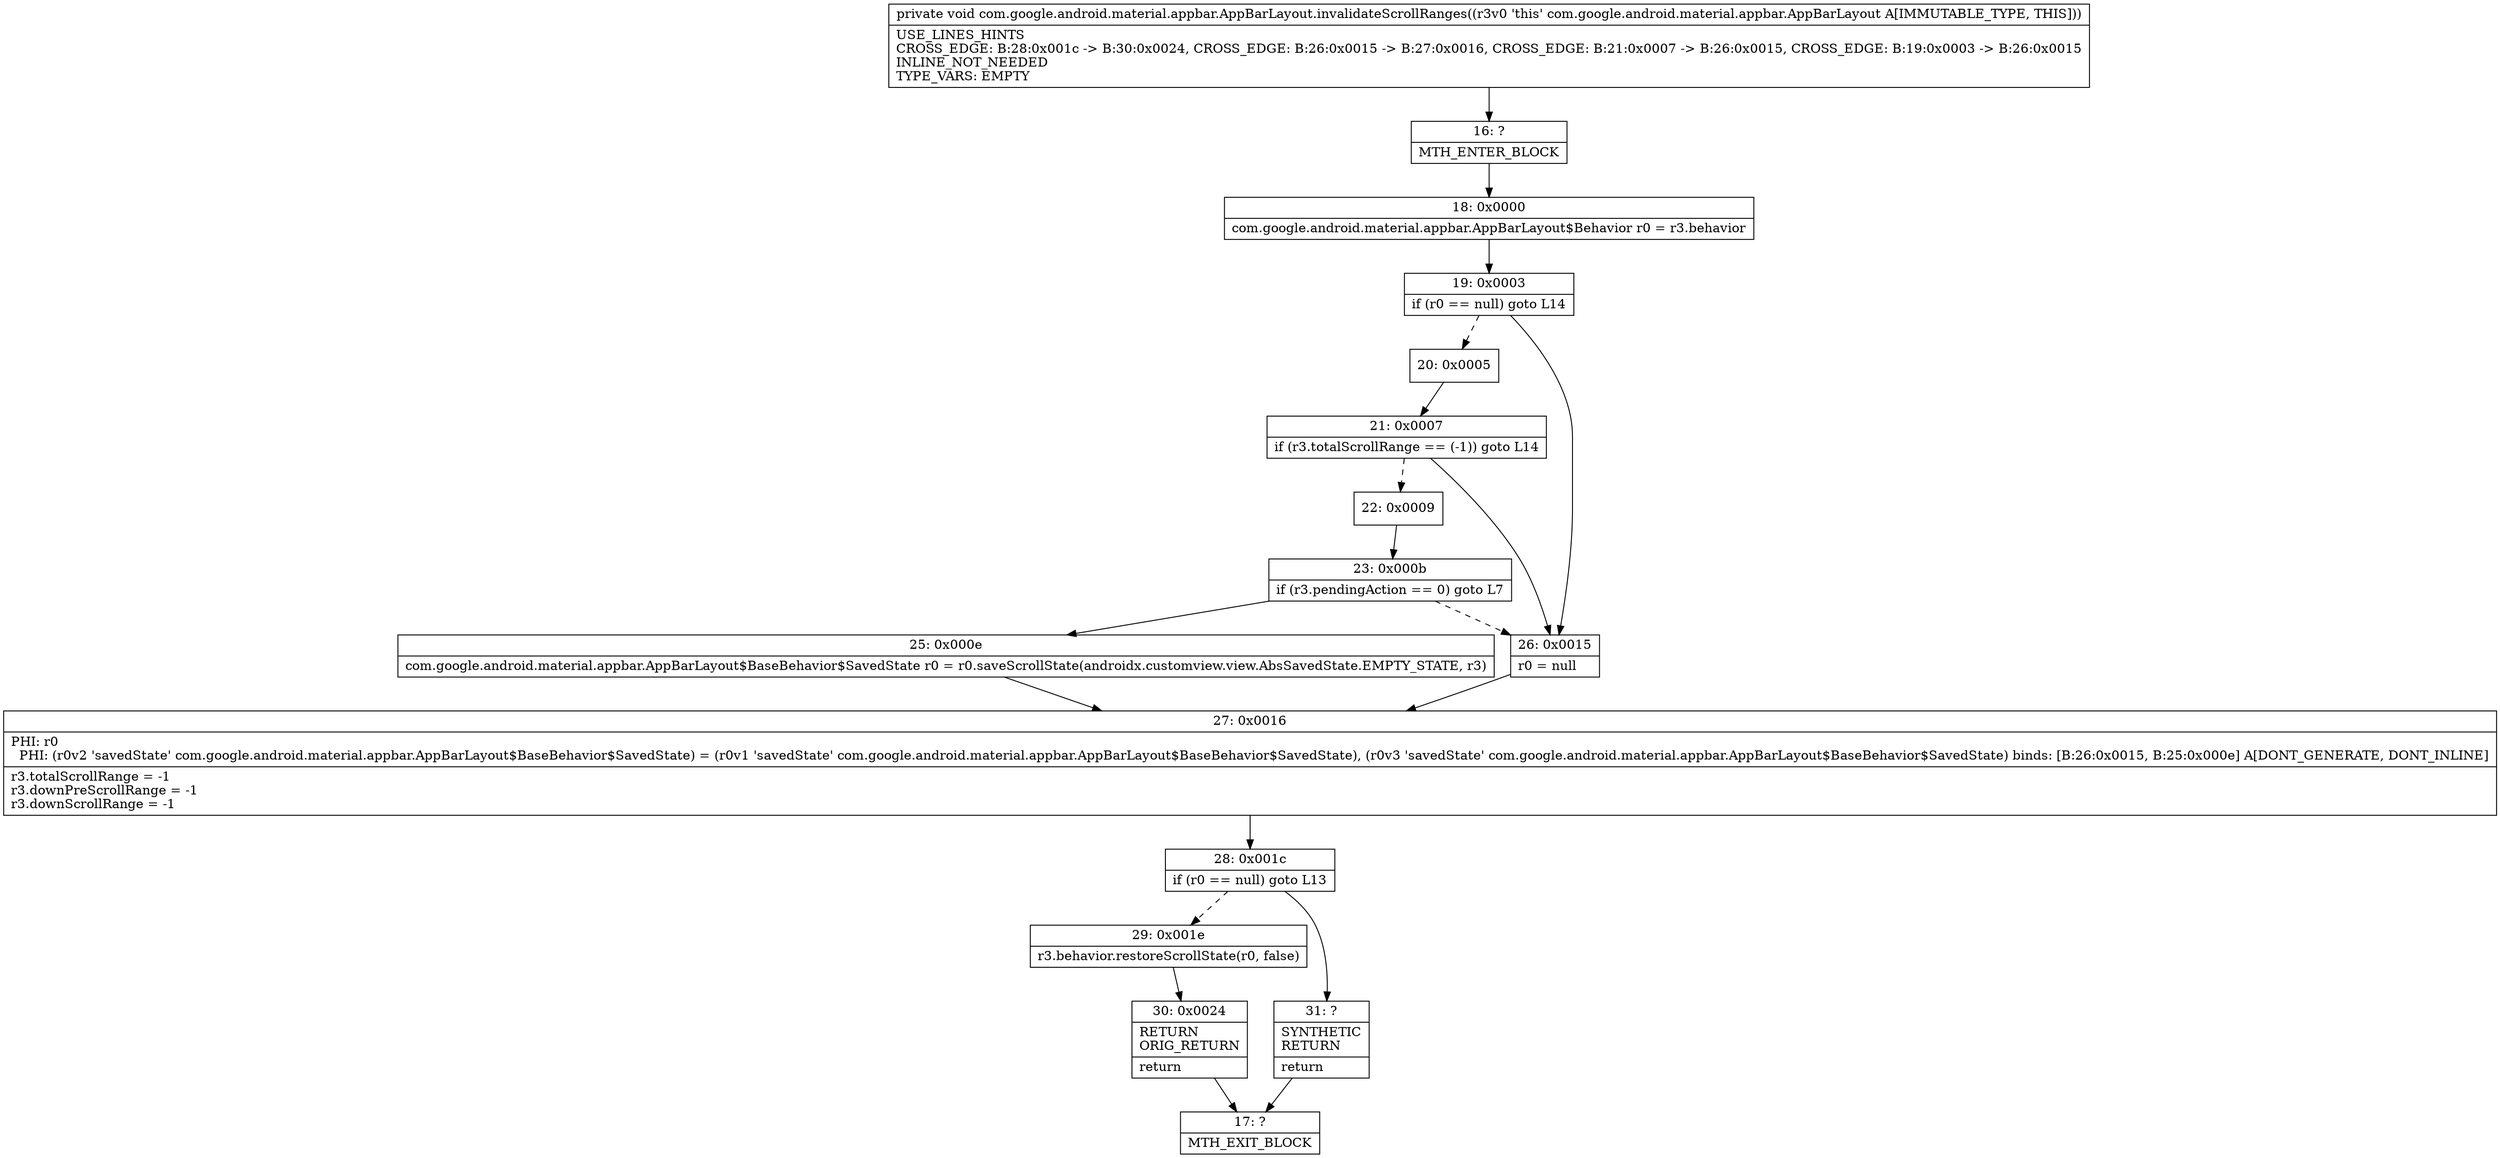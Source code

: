digraph "CFG forcom.google.android.material.appbar.AppBarLayout.invalidateScrollRanges()V" {
Node_16 [shape=record,label="{16\:\ ?|MTH_ENTER_BLOCK\l}"];
Node_18 [shape=record,label="{18\:\ 0x0000|com.google.android.material.appbar.AppBarLayout$Behavior r0 = r3.behavior\l}"];
Node_19 [shape=record,label="{19\:\ 0x0003|if (r0 == null) goto L14\l}"];
Node_20 [shape=record,label="{20\:\ 0x0005}"];
Node_21 [shape=record,label="{21\:\ 0x0007|if (r3.totalScrollRange == (\-1)) goto L14\l}"];
Node_22 [shape=record,label="{22\:\ 0x0009}"];
Node_23 [shape=record,label="{23\:\ 0x000b|if (r3.pendingAction == 0) goto L7\l}"];
Node_25 [shape=record,label="{25\:\ 0x000e|com.google.android.material.appbar.AppBarLayout$BaseBehavior$SavedState r0 = r0.saveScrollState(androidx.customview.view.AbsSavedState.EMPTY_STATE, r3)\l}"];
Node_27 [shape=record,label="{27\:\ 0x0016|PHI: r0 \l  PHI: (r0v2 'savedState' com.google.android.material.appbar.AppBarLayout$BaseBehavior$SavedState) = (r0v1 'savedState' com.google.android.material.appbar.AppBarLayout$BaseBehavior$SavedState), (r0v3 'savedState' com.google.android.material.appbar.AppBarLayout$BaseBehavior$SavedState) binds: [B:26:0x0015, B:25:0x000e] A[DONT_GENERATE, DONT_INLINE]\l|r3.totalScrollRange = \-1\lr3.downPreScrollRange = \-1\lr3.downScrollRange = \-1\l}"];
Node_28 [shape=record,label="{28\:\ 0x001c|if (r0 == null) goto L13\l}"];
Node_29 [shape=record,label="{29\:\ 0x001e|r3.behavior.restoreScrollState(r0, false)\l}"];
Node_30 [shape=record,label="{30\:\ 0x0024|RETURN\lORIG_RETURN\l|return\l}"];
Node_17 [shape=record,label="{17\:\ ?|MTH_EXIT_BLOCK\l}"];
Node_31 [shape=record,label="{31\:\ ?|SYNTHETIC\lRETURN\l|return\l}"];
Node_26 [shape=record,label="{26\:\ 0x0015|r0 = null\l}"];
MethodNode[shape=record,label="{private void com.google.android.material.appbar.AppBarLayout.invalidateScrollRanges((r3v0 'this' com.google.android.material.appbar.AppBarLayout A[IMMUTABLE_TYPE, THIS]))  | USE_LINES_HINTS\lCROSS_EDGE: B:28:0x001c \-\> B:30:0x0024, CROSS_EDGE: B:26:0x0015 \-\> B:27:0x0016, CROSS_EDGE: B:21:0x0007 \-\> B:26:0x0015, CROSS_EDGE: B:19:0x0003 \-\> B:26:0x0015\lINLINE_NOT_NEEDED\lTYPE_VARS: EMPTY\l}"];
MethodNode -> Node_16;Node_16 -> Node_18;
Node_18 -> Node_19;
Node_19 -> Node_20[style=dashed];
Node_19 -> Node_26;
Node_20 -> Node_21;
Node_21 -> Node_22[style=dashed];
Node_21 -> Node_26;
Node_22 -> Node_23;
Node_23 -> Node_25;
Node_23 -> Node_26[style=dashed];
Node_25 -> Node_27;
Node_27 -> Node_28;
Node_28 -> Node_29[style=dashed];
Node_28 -> Node_31;
Node_29 -> Node_30;
Node_30 -> Node_17;
Node_31 -> Node_17;
Node_26 -> Node_27;
}


